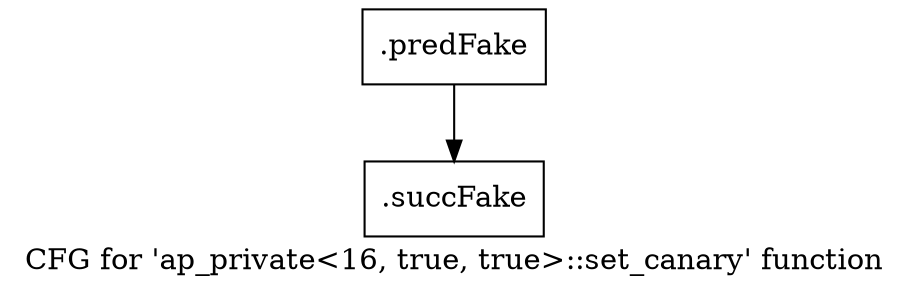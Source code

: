 digraph "CFG for 'ap_private\<16, true, true\>::set_canary' function" {
	label="CFG for 'ap_private\<16, true, true\>::set_canary' function";

	Node0x46a58d0 [shape=record,filename="",linenumber="",label="{.predFake}"];
	Node0x46a58d0 -> Node0x47d9270[ callList="" memoryops="" filename="/media/miguel/NewVolume/Linux/Xilinx/Vitis_HLS/2020.2/include/etc/ap_private.h" execusionnum="486"];
	Node0x47d9270 [shape=record,filename="/media/miguel/NewVolume/Linux/Xilinx/Vitis_HLS/2020.2/include/etc/ap_private.h",linenumber="1422",label="{.succFake}"];
}
